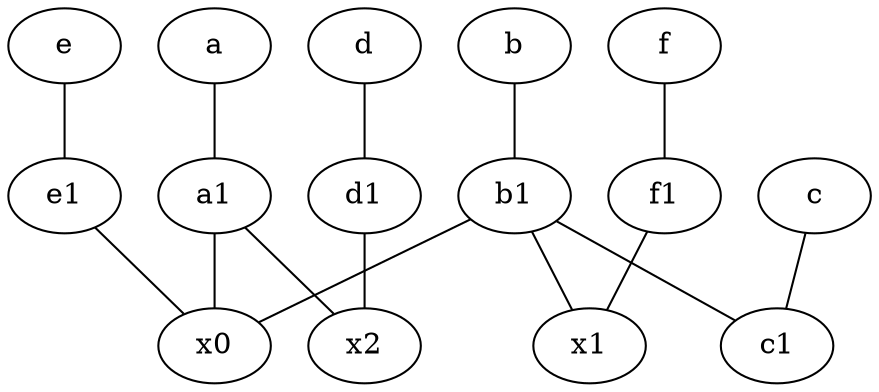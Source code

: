 graph {
	node [labelfontsize=50]
	e1 [labelfontsize=50 pos="7,7!"]
	a [labelfontsize=50 pos="8,2!"]
	x1 [labelfontsize=50]
	f1 [labelfontsize=50 pos="3,8!"]
	x2 [labelfontsize=50]
	c1 [labelfontsize=50 pos="4.5,3!"]
	a1 [labelfontsize=50 pos="8,3!"]
	x0 [labelfontsize=50]
	b1 [labelfontsize=50 pos="9,4!"]
	d1 [labelfontsize=50 pos="3,5!"]
	d -- d1
	a1 -- x0
	e -- e1
	f1 -- x1
	f -- f1
	e1 -- x0
	a1 -- x2
	b1 -- c1
	b1 -- x0
	d1 -- x2
	c -- c1
	a -- a1
	b -- b1
	b1 -- x1
}
